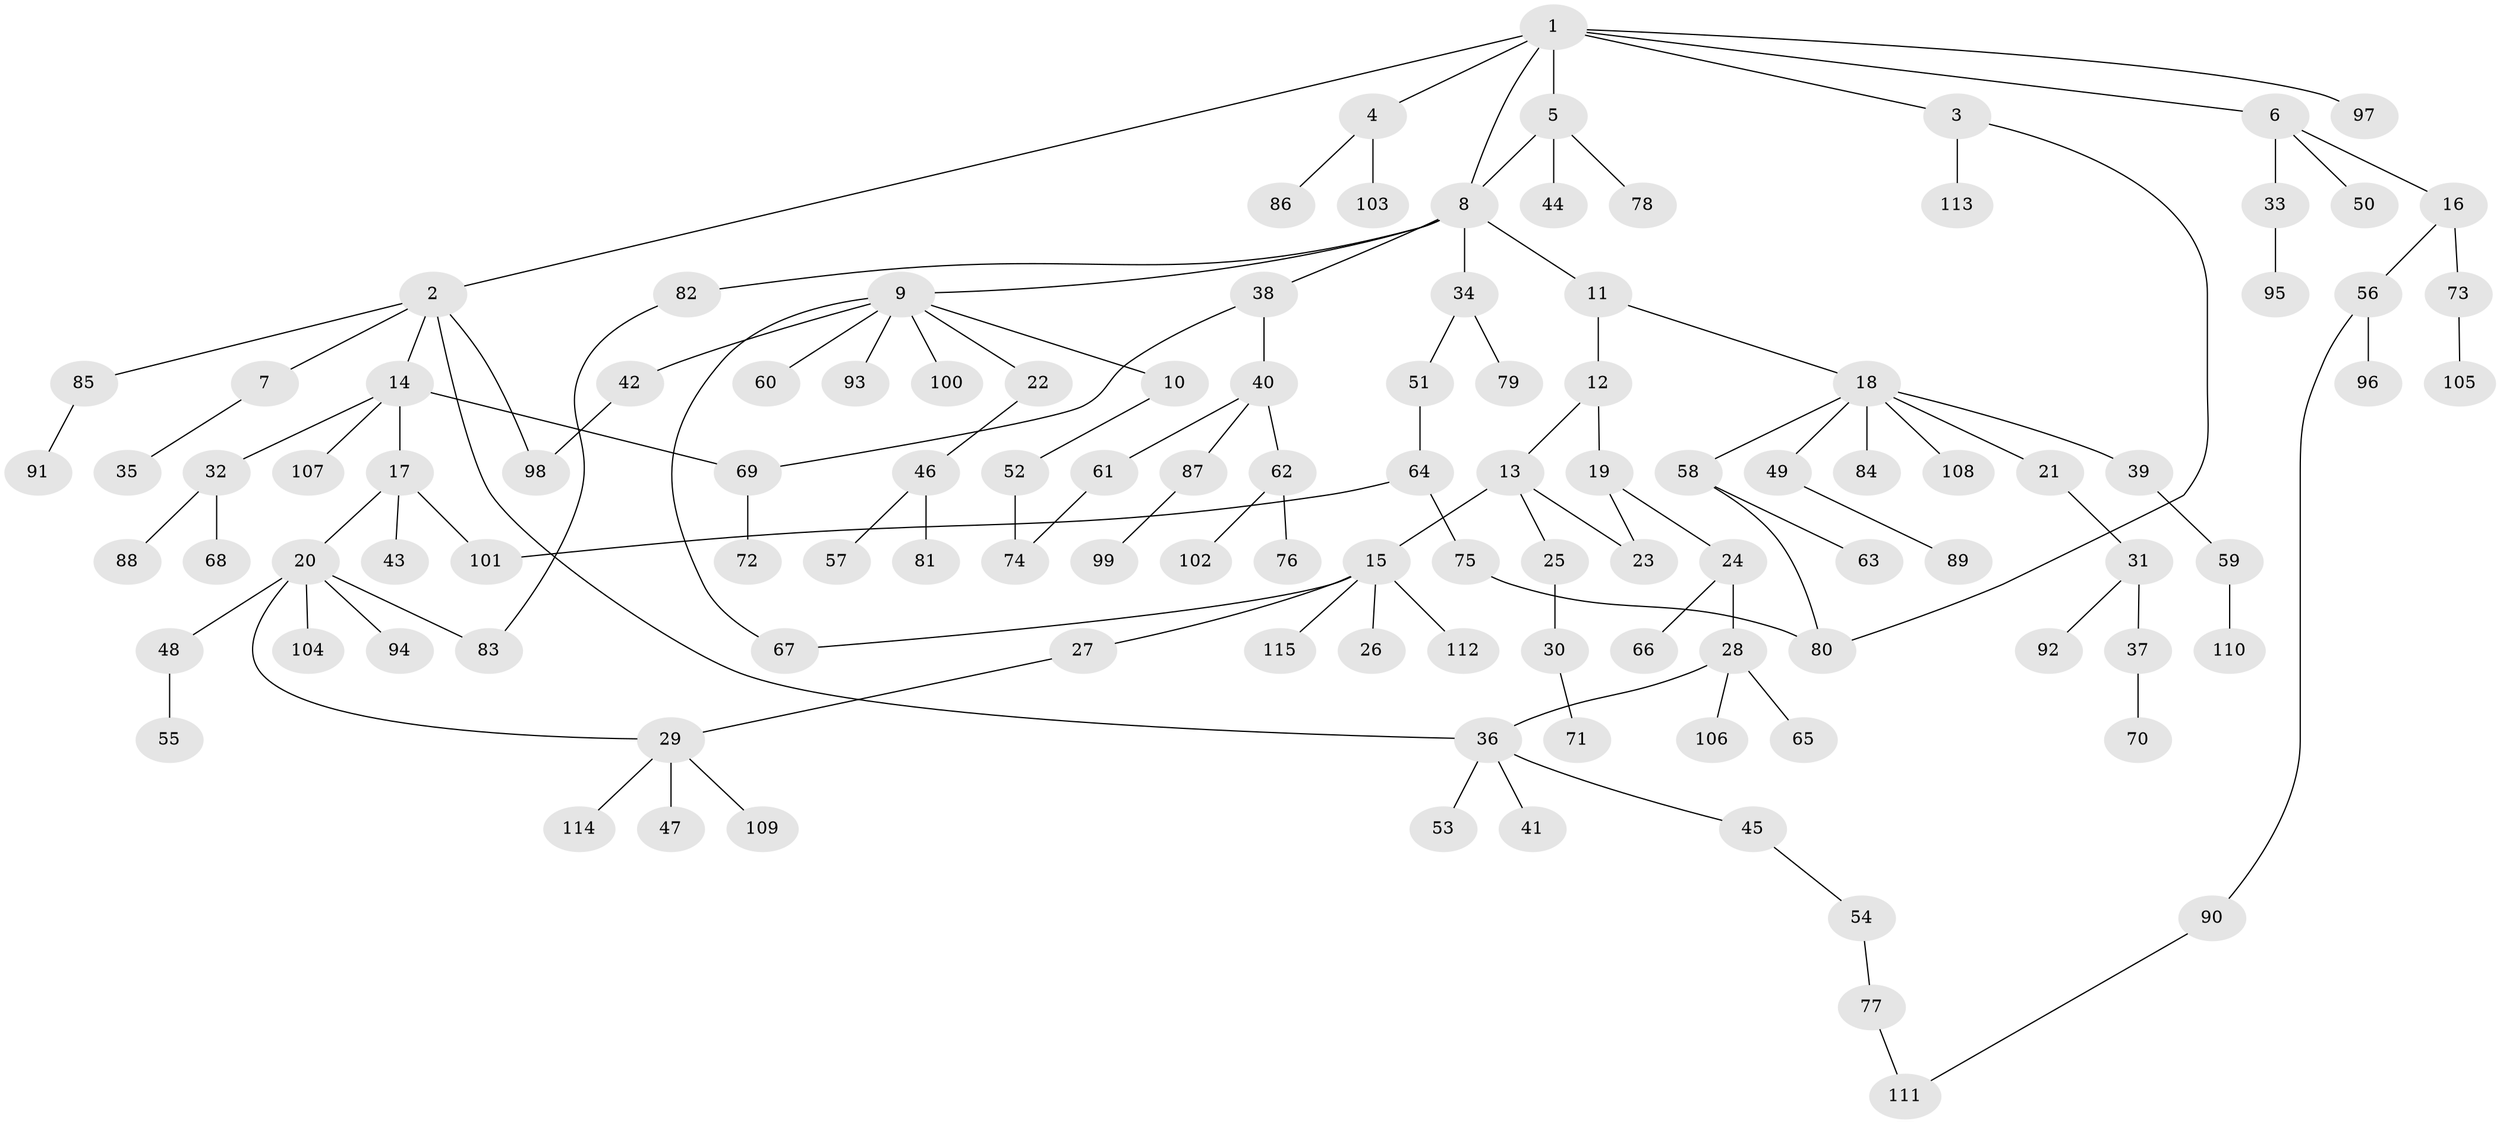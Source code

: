 // Generated by graph-tools (version 1.1) at 2025/10/02/27/25 16:10:53]
// undirected, 115 vertices, 127 edges
graph export_dot {
graph [start="1"]
  node [color=gray90,style=filled];
  1;
  2;
  3;
  4;
  5;
  6;
  7;
  8;
  9;
  10;
  11;
  12;
  13;
  14;
  15;
  16;
  17;
  18;
  19;
  20;
  21;
  22;
  23;
  24;
  25;
  26;
  27;
  28;
  29;
  30;
  31;
  32;
  33;
  34;
  35;
  36;
  37;
  38;
  39;
  40;
  41;
  42;
  43;
  44;
  45;
  46;
  47;
  48;
  49;
  50;
  51;
  52;
  53;
  54;
  55;
  56;
  57;
  58;
  59;
  60;
  61;
  62;
  63;
  64;
  65;
  66;
  67;
  68;
  69;
  70;
  71;
  72;
  73;
  74;
  75;
  76;
  77;
  78;
  79;
  80;
  81;
  82;
  83;
  84;
  85;
  86;
  87;
  88;
  89;
  90;
  91;
  92;
  93;
  94;
  95;
  96;
  97;
  98;
  99;
  100;
  101;
  102;
  103;
  104;
  105;
  106;
  107;
  108;
  109;
  110;
  111;
  112;
  113;
  114;
  115;
  1 -- 2;
  1 -- 3;
  1 -- 4;
  1 -- 5;
  1 -- 6;
  1 -- 97;
  1 -- 8;
  2 -- 7;
  2 -- 14;
  2 -- 36;
  2 -- 85;
  2 -- 98;
  3 -- 80;
  3 -- 113;
  4 -- 86;
  4 -- 103;
  5 -- 8;
  5 -- 44;
  5 -- 78;
  6 -- 16;
  6 -- 33;
  6 -- 50;
  7 -- 35;
  8 -- 9;
  8 -- 11;
  8 -- 34;
  8 -- 38;
  8 -- 82;
  9 -- 10;
  9 -- 22;
  9 -- 42;
  9 -- 60;
  9 -- 93;
  9 -- 100;
  9 -- 67;
  10 -- 52;
  11 -- 12;
  11 -- 18;
  12 -- 13;
  12 -- 19;
  13 -- 15;
  13 -- 25;
  13 -- 23;
  14 -- 17;
  14 -- 32;
  14 -- 69;
  14 -- 107;
  15 -- 26;
  15 -- 27;
  15 -- 67;
  15 -- 112;
  15 -- 115;
  16 -- 56;
  16 -- 73;
  17 -- 20;
  17 -- 43;
  17 -- 101;
  18 -- 21;
  18 -- 39;
  18 -- 49;
  18 -- 58;
  18 -- 84;
  18 -- 108;
  19 -- 23;
  19 -- 24;
  20 -- 48;
  20 -- 83;
  20 -- 94;
  20 -- 104;
  20 -- 29;
  21 -- 31;
  22 -- 46;
  24 -- 28;
  24 -- 66;
  25 -- 30;
  27 -- 29;
  28 -- 65;
  28 -- 106;
  28 -- 36;
  29 -- 47;
  29 -- 109;
  29 -- 114;
  30 -- 71;
  31 -- 37;
  31 -- 92;
  32 -- 68;
  32 -- 88;
  33 -- 95;
  34 -- 51;
  34 -- 79;
  36 -- 41;
  36 -- 45;
  36 -- 53;
  37 -- 70;
  38 -- 40;
  38 -- 69;
  39 -- 59;
  40 -- 61;
  40 -- 62;
  40 -- 87;
  42 -- 98;
  45 -- 54;
  46 -- 57;
  46 -- 81;
  48 -- 55;
  49 -- 89;
  51 -- 64;
  52 -- 74;
  54 -- 77;
  56 -- 90;
  56 -- 96;
  58 -- 63;
  58 -- 80;
  59 -- 110;
  61 -- 74;
  62 -- 76;
  62 -- 102;
  64 -- 75;
  64 -- 101;
  69 -- 72;
  73 -- 105;
  75 -- 80;
  77 -- 111;
  82 -- 83;
  85 -- 91;
  87 -- 99;
  90 -- 111;
}
